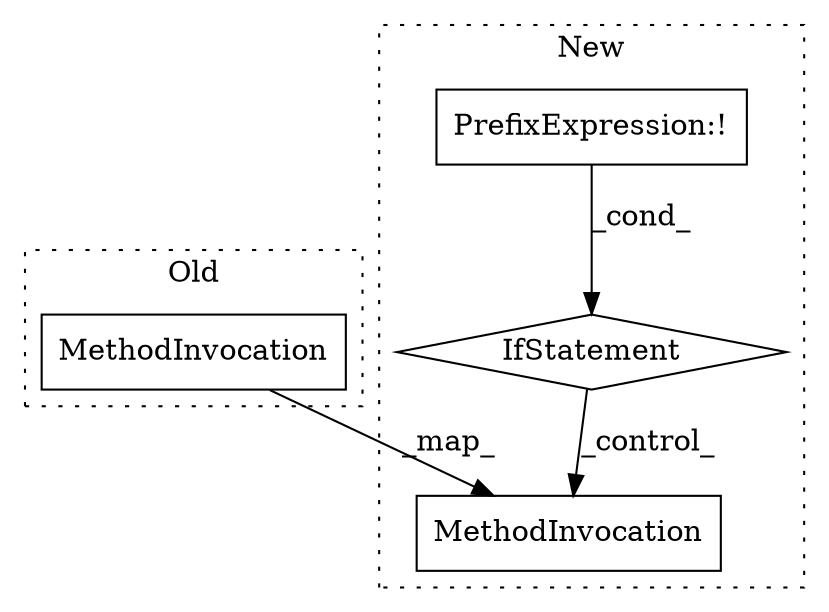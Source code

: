 digraph G {
subgraph cluster0 {
2 [label="MethodInvocation" a="32" s="915" l="9" shape="box"];
label = "Old";
style="dotted";
}
subgraph cluster1 {
1 [label="IfStatement" a="25" s="1692,1759" l="4,2" shape="diamond"];
3 [label="MethodInvocation" a="32" s="1786" l="9" shape="box"];
4 [label="PrefixExpression:!" a="38" s="1696" l="-1697" shape="box"];
label = "New";
style="dotted";
}
1 -> 3 [label="_control_"];
2 -> 3 [label="_map_"];
4 -> 1 [label="_cond_"];
}